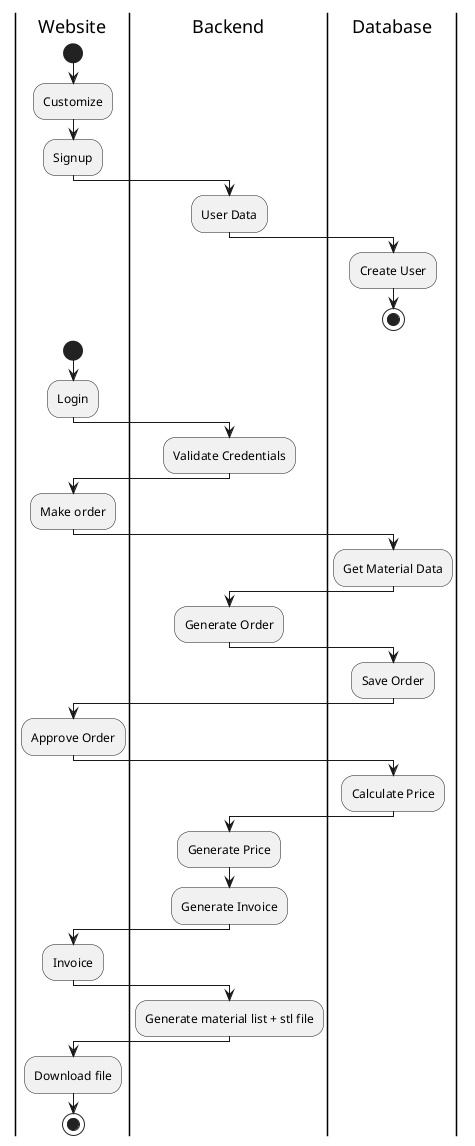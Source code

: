 @startuml
'https://plantuml.com/activity-diagram-beta

|Website|
start
:Customize;
:Signup;
|Backend|
:User Data;
|Backend|
|Database|
:Create User;
stop
|Website|
start
:Login;
|Backend|
:Validate Credentials;
|Website|
:Make order;
|Database|
:Get Material Data;
|Backend|
:Generate Order;
|Database|
:Save Order;
|Website|
:Approve Order;
|Database|
:Calculate Price;
|Backend|
:Generate Price;
:Generate Invoice;
|Website|
:Invoice;
|Backend|
:Generate material list + stl file;
|Website|
:Download file;
stop

@enduml
